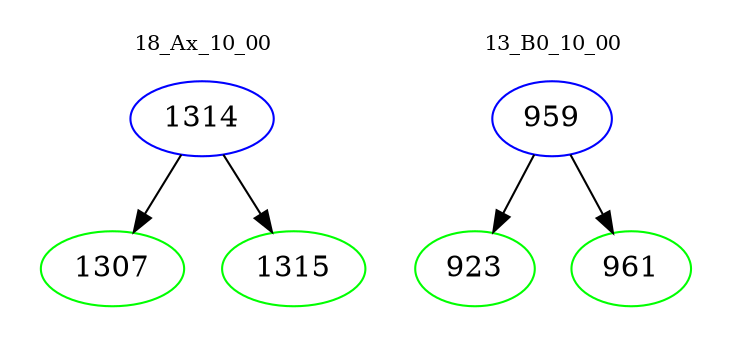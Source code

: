 digraph{
subgraph cluster_0 {
color = white
label = "18_Ax_10_00";
fontsize=10;
T0_1314 [label="1314", color="blue"]
T0_1314 -> T0_1307 [color="black"]
T0_1307 [label="1307", color="green"]
T0_1314 -> T0_1315 [color="black"]
T0_1315 [label="1315", color="green"]
}
subgraph cluster_1 {
color = white
label = "13_B0_10_00";
fontsize=10;
T1_959 [label="959", color="blue"]
T1_959 -> T1_923 [color="black"]
T1_923 [label="923", color="green"]
T1_959 -> T1_961 [color="black"]
T1_961 [label="961", color="green"]
}
}
